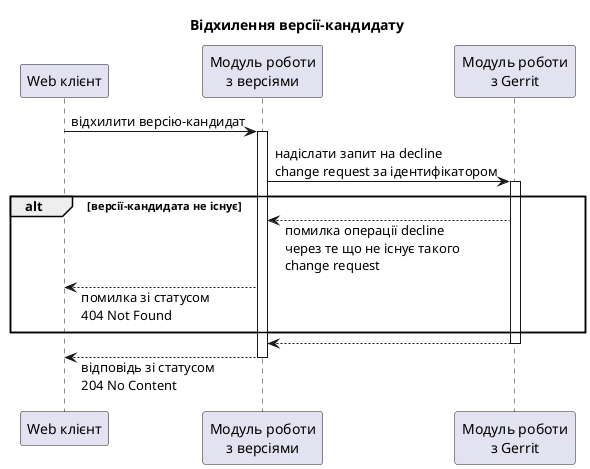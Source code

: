 @startuml
skinparam responseMessageBelowArrow true

participant "Web клієнт" as client order 1
participant "Модуль роботи\nз версіями" as versionModule order 2
participant "Модуль роботи\nз Gerrit" as gerritModule order 3

title Відхилення версії-кандидату

client-> versionModule: відхилити версію-кандидат
activate versionModule
  versionModule -> gerritModule: надіслати запит на decline\nchange request за ідентифікатором
  activate gerritModule
    alt версії-кандидата не існує
      versionModule <-- gerritModule: помилка операції decline\nчерез те що не існує такого\nchange request
      client <-- versionModule: помилка зі статусом\n404 Not Found
    end
  versionModule <-- gerritModule
  deactivate gerritModule

  client <-- versionModule: відповідь зі статусом\n204 No Content
deactivate versionModule
@enduml